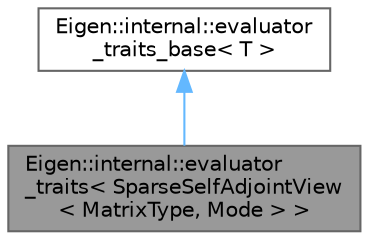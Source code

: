 digraph "Eigen::internal::evaluator_traits&lt; SparseSelfAdjointView&lt; MatrixType, Mode &gt; &gt;"
{
 // LATEX_PDF_SIZE
  bgcolor="transparent";
  edge [fontname=Helvetica,fontsize=10,labelfontname=Helvetica,labelfontsize=10];
  node [fontname=Helvetica,fontsize=10,shape=box,height=0.2,width=0.4];
  Node1 [id="Node000001",label="Eigen::internal::evaluator\l_traits\< SparseSelfAdjointView\l\< MatrixType, Mode \> \>",height=0.2,width=0.4,color="gray40", fillcolor="grey60", style="filled", fontcolor="black",tooltip=" "];
  Node2 -> Node1 [id="edge2_Node000001_Node000002",dir="back",color="steelblue1",style="solid",tooltip=" "];
  Node2 [id="Node000002",label="Eigen::internal::evaluator\l_traits_base\< T \>",height=0.2,width=0.4,color="gray40", fillcolor="white", style="filled",URL="$struct_eigen_1_1internal_1_1evaluator__traits__base.html",tooltip=" "];
}
